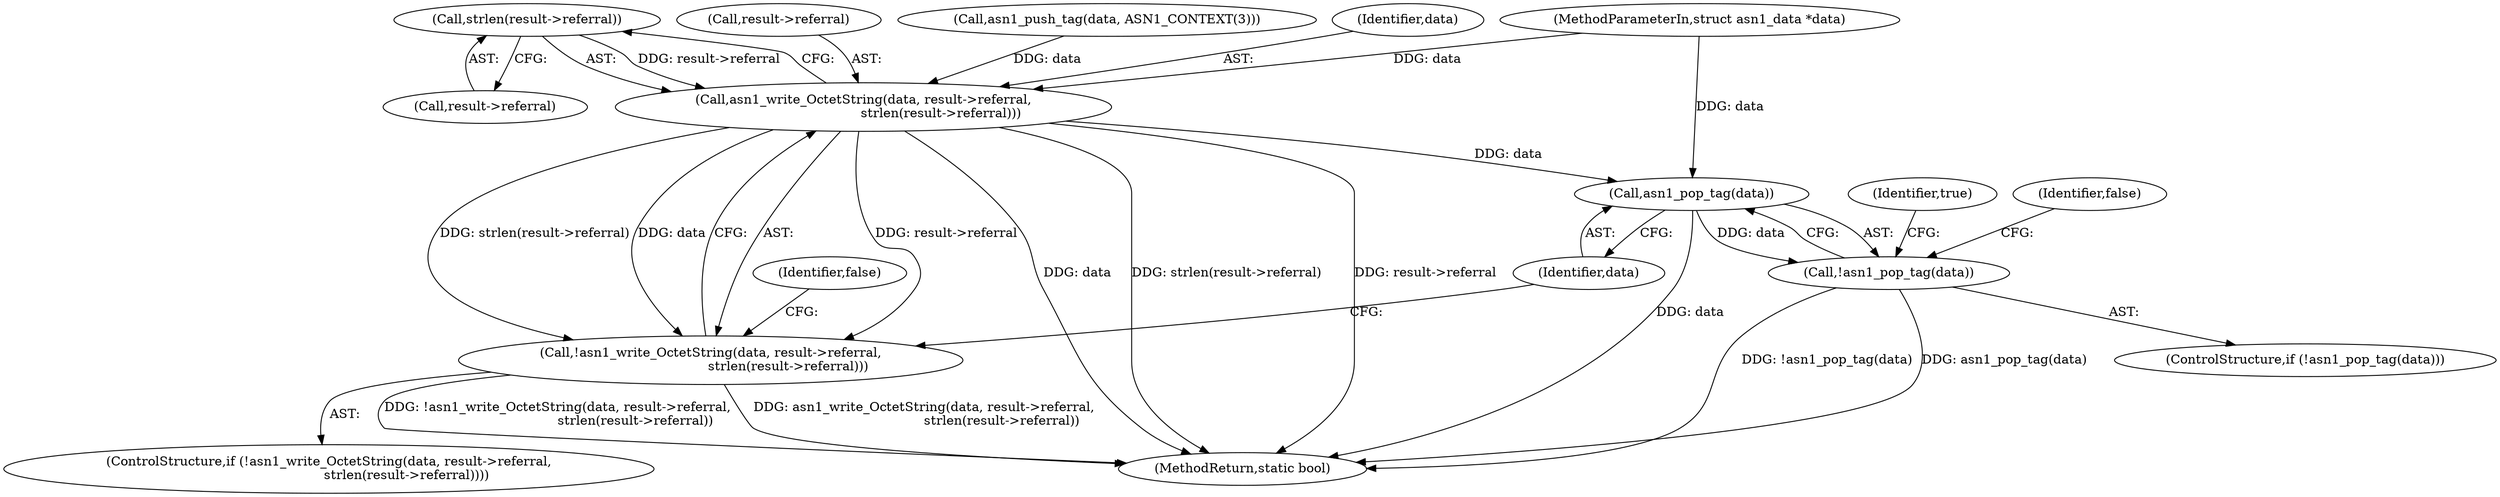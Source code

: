 digraph "0_samba_530d50a1abdcdf4d1775652d4c456c1274d83d8d_0@API" {
"1000169" [label="(Call,strlen(result->referral))"];
"1000164" [label="(Call,asn1_write_OctetString(data, result->referral,\n                                      strlen(result->referral)))"];
"1000163" [label="(Call,!asn1_write_OctetString(data, result->referral,\n                                      strlen(result->referral)))"];
"1000177" [label="(Call,asn1_pop_tag(data))"];
"1000176" [label="(Call,!asn1_pop_tag(data))"];
"1000101" [label="(MethodParameterIn,struct asn1_data *data)"];
"1000174" [label="(Identifier,false)"];
"1000180" [label="(Identifier,false)"];
"1000175" [label="(ControlStructure,if (!asn1_pop_tag(data)))"];
"1000177" [label="(Call,asn1_pop_tag(data))"];
"1000169" [label="(Call,strlen(result->referral))"];
"1000178" [label="(Identifier,data)"];
"1000166" [label="(Call,result->referral)"];
"1000176" [label="(Call,!asn1_pop_tag(data))"];
"1000162" [label="(ControlStructure,if (!asn1_write_OctetString(data, result->referral,\n                                      strlen(result->referral))))"];
"1000170" [label="(Call,result->referral)"];
"1000156" [label="(Call,asn1_push_tag(data, ASN1_CONTEXT(3)))"];
"1000182" [label="(Identifier,true)"];
"1000183" [label="(MethodReturn,static bool)"];
"1000165" [label="(Identifier,data)"];
"1000164" [label="(Call,asn1_write_OctetString(data, result->referral,\n                                      strlen(result->referral)))"];
"1000163" [label="(Call,!asn1_write_OctetString(data, result->referral,\n                                      strlen(result->referral)))"];
"1000169" -> "1000164"  [label="AST: "];
"1000169" -> "1000170"  [label="CFG: "];
"1000170" -> "1000169"  [label="AST: "];
"1000164" -> "1000169"  [label="CFG: "];
"1000169" -> "1000164"  [label="DDG: result->referral"];
"1000164" -> "1000163"  [label="AST: "];
"1000165" -> "1000164"  [label="AST: "];
"1000166" -> "1000164"  [label="AST: "];
"1000163" -> "1000164"  [label="CFG: "];
"1000164" -> "1000183"  [label="DDG: strlen(result->referral)"];
"1000164" -> "1000183"  [label="DDG: result->referral"];
"1000164" -> "1000183"  [label="DDG: data"];
"1000164" -> "1000163"  [label="DDG: data"];
"1000164" -> "1000163"  [label="DDG: result->referral"];
"1000164" -> "1000163"  [label="DDG: strlen(result->referral)"];
"1000156" -> "1000164"  [label="DDG: data"];
"1000101" -> "1000164"  [label="DDG: data"];
"1000164" -> "1000177"  [label="DDG: data"];
"1000163" -> "1000162"  [label="AST: "];
"1000174" -> "1000163"  [label="CFG: "];
"1000178" -> "1000163"  [label="CFG: "];
"1000163" -> "1000183"  [label="DDG: asn1_write_OctetString(data, result->referral,\n                                      strlen(result->referral))"];
"1000163" -> "1000183"  [label="DDG: !asn1_write_OctetString(data, result->referral,\n                                      strlen(result->referral))"];
"1000177" -> "1000176"  [label="AST: "];
"1000177" -> "1000178"  [label="CFG: "];
"1000178" -> "1000177"  [label="AST: "];
"1000176" -> "1000177"  [label="CFG: "];
"1000177" -> "1000183"  [label="DDG: data"];
"1000177" -> "1000176"  [label="DDG: data"];
"1000101" -> "1000177"  [label="DDG: data"];
"1000176" -> "1000175"  [label="AST: "];
"1000180" -> "1000176"  [label="CFG: "];
"1000182" -> "1000176"  [label="CFG: "];
"1000176" -> "1000183"  [label="DDG: !asn1_pop_tag(data)"];
"1000176" -> "1000183"  [label="DDG: asn1_pop_tag(data)"];
}

